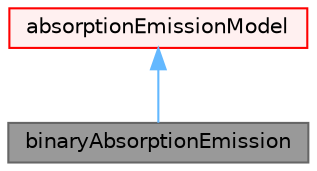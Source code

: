 digraph "binaryAbsorptionEmission"
{
 // LATEX_PDF_SIZE
  bgcolor="transparent";
  edge [fontname=Helvetica,fontsize=10,labelfontname=Helvetica,labelfontsize=10];
  node [fontname=Helvetica,fontsize=10,shape=box,height=0.2,width=0.4];
  Node1 [id="Node000001",label="binaryAbsorptionEmission",height=0.2,width=0.4,color="gray40", fillcolor="grey60", style="filled", fontcolor="black",tooltip="Radiation coefficient based on two absorption models."];
  Node2 -> Node1 [id="edge1_Node000001_Node000002",dir="back",color="steelblue1",style="solid",tooltip=" "];
  Node2 [id="Node000002",label="absorptionEmissionModel",height=0.2,width=0.4,color="red", fillcolor="#FFF0F0", style="filled",URL="$classFoam_1_1radiation_1_1absorptionEmissionModel.html",tooltip="Model to supply absorption and emission coefficients for radiation modelling."];
}
